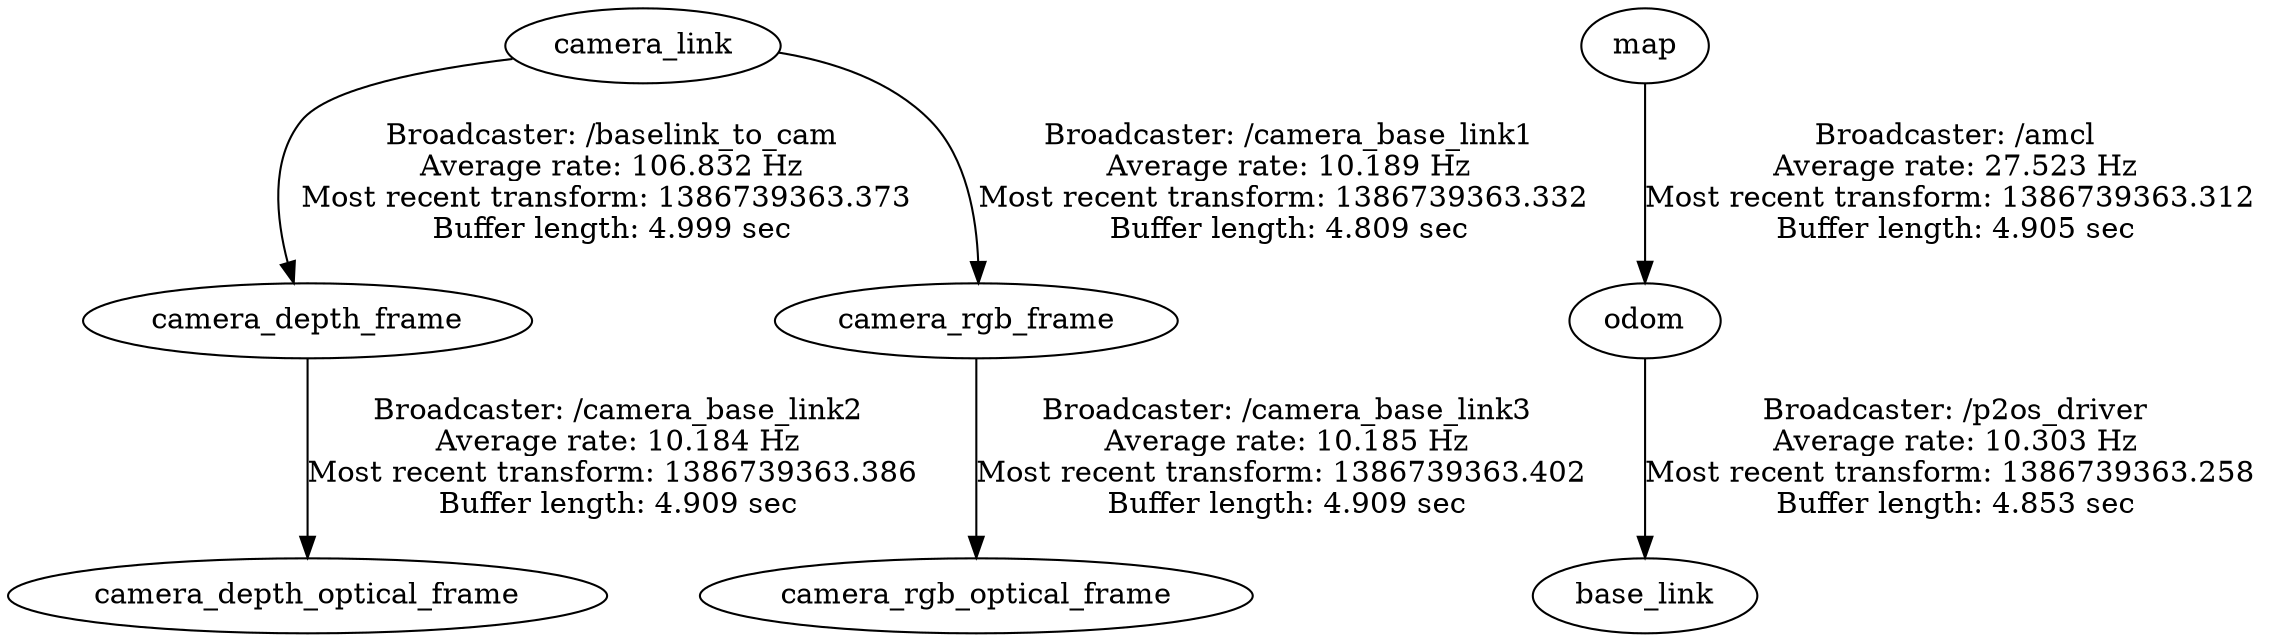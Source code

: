digraph G {
"camera_link" -> "camera_depth_frame"[label="Broadcaster: /baselink_to_cam\nAverage rate: 106.832 Hz\nMost recent transform: 1386739363.373 \nBuffer length: 4.999 sec\n"];
"odom" -> "base_link"[label="Broadcaster: /p2os_driver\nAverage rate: 10.303 Hz\nMost recent transform: 1386739363.258 \nBuffer length: 4.853 sec\n"];
"camera_depth_frame" -> "camera_depth_optical_frame"[label="Broadcaster: /camera_base_link2\nAverage rate: 10.184 Hz\nMost recent transform: 1386739363.386 \nBuffer length: 4.909 sec\n"];
"camera_rgb_frame" -> "camera_rgb_optical_frame"[label="Broadcaster: /camera_base_link3\nAverage rate: 10.185 Hz\nMost recent transform: 1386739363.402 \nBuffer length: 4.909 sec\n"];
"camera_link" -> "camera_rgb_frame"[label="Broadcaster: /camera_base_link1\nAverage rate: 10.189 Hz\nMost recent transform: 1386739363.332 \nBuffer length: 4.809 sec\n"];
"map" -> "odom"[label="Broadcaster: /amcl\nAverage rate: 27.523 Hz\nMost recent transform: 1386739363.312 \nBuffer length: 4.905 sec\n"];
}